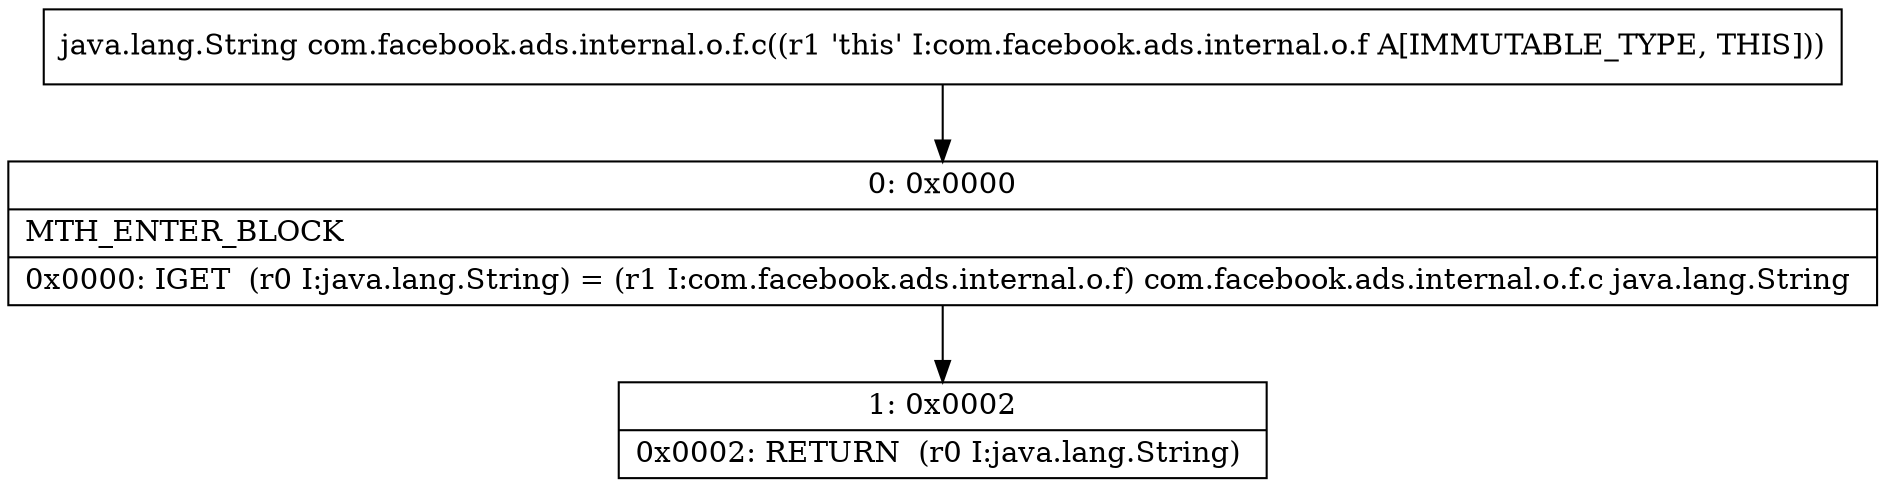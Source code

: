 digraph "CFG forcom.facebook.ads.internal.o.f.c()Ljava\/lang\/String;" {
Node_0 [shape=record,label="{0\:\ 0x0000|MTH_ENTER_BLOCK\l|0x0000: IGET  (r0 I:java.lang.String) = (r1 I:com.facebook.ads.internal.o.f) com.facebook.ads.internal.o.f.c java.lang.String \l}"];
Node_1 [shape=record,label="{1\:\ 0x0002|0x0002: RETURN  (r0 I:java.lang.String) \l}"];
MethodNode[shape=record,label="{java.lang.String com.facebook.ads.internal.o.f.c((r1 'this' I:com.facebook.ads.internal.o.f A[IMMUTABLE_TYPE, THIS])) }"];
MethodNode -> Node_0;
Node_0 -> Node_1;
}

